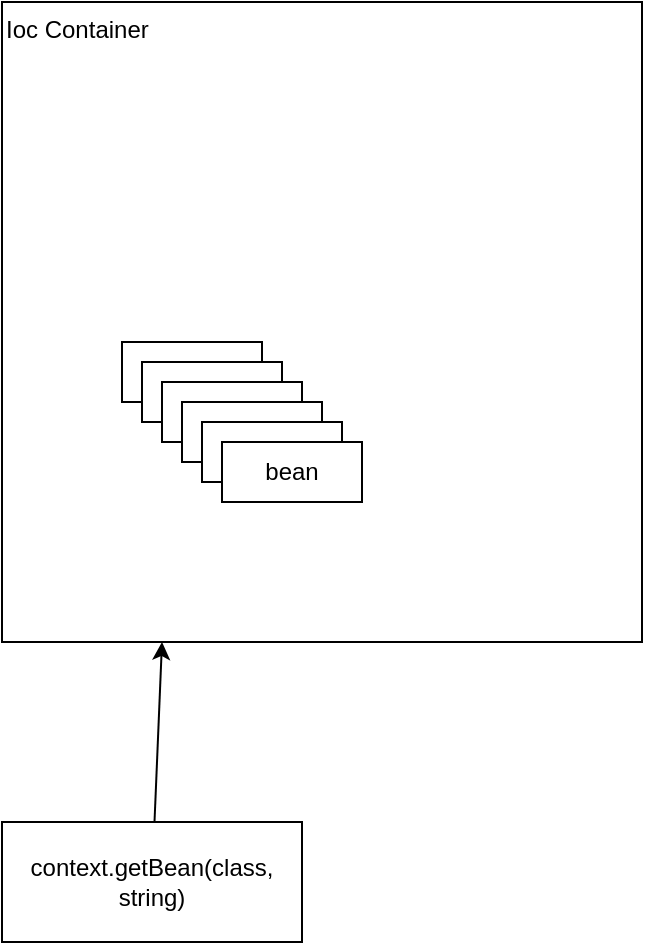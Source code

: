 <mxfile version="16.4.6" type="github">
  <diagram id="GTqQwn-BYpsyxhlhB6gD" name="第 1 页">
    <mxGraphModel dx="716" dy="531" grid="1" gridSize="10" guides="1" tooltips="1" connect="1" arrows="1" fold="1" page="1" pageScale="1" pageWidth="827" pageHeight="1169" math="0" shadow="0">
      <root>
        <mxCell id="0" />
        <mxCell id="1" parent="0" />
        <mxCell id="BKS__MrW8ptgUIP7V3R3-8" value="" style="group" vertex="1" connectable="0" parent="1">
          <mxGeometry x="180" y="30" width="320" height="320" as="geometry" />
        </mxCell>
        <mxCell id="BKS__MrW8ptgUIP7V3R3-1" value="Ioc Container" style="whiteSpace=wrap;html=1;aspect=fixed;align=left;verticalAlign=top;" vertex="1" parent="BKS__MrW8ptgUIP7V3R3-8">
          <mxGeometry width="320" height="320" as="geometry" />
        </mxCell>
        <mxCell id="BKS__MrW8ptgUIP7V3R3-2" value="bean" style="rounded=0;whiteSpace=wrap;html=1;" vertex="1" parent="BKS__MrW8ptgUIP7V3R3-8">
          <mxGeometry x="60" y="170" width="70" height="30" as="geometry" />
        </mxCell>
        <mxCell id="BKS__MrW8ptgUIP7V3R3-3" value="bean" style="rounded=0;whiteSpace=wrap;html=1;" vertex="1" parent="BKS__MrW8ptgUIP7V3R3-8">
          <mxGeometry x="70" y="180" width="70" height="30" as="geometry" />
        </mxCell>
        <mxCell id="BKS__MrW8ptgUIP7V3R3-4" value="bean" style="rounded=0;whiteSpace=wrap;html=1;" vertex="1" parent="BKS__MrW8ptgUIP7V3R3-8">
          <mxGeometry x="80" y="190" width="70" height="30" as="geometry" />
        </mxCell>
        <mxCell id="BKS__MrW8ptgUIP7V3R3-5" value="bean" style="rounded=0;whiteSpace=wrap;html=1;" vertex="1" parent="BKS__MrW8ptgUIP7V3R3-8">
          <mxGeometry x="90" y="200" width="70" height="30" as="geometry" />
        </mxCell>
        <mxCell id="BKS__MrW8ptgUIP7V3R3-6" value="bean" style="rounded=0;whiteSpace=wrap;html=1;" vertex="1" parent="BKS__MrW8ptgUIP7V3R3-8">
          <mxGeometry x="100" y="210" width="70" height="30" as="geometry" />
        </mxCell>
        <mxCell id="BKS__MrW8ptgUIP7V3R3-7" value="bean" style="rounded=0;whiteSpace=wrap;html=1;" vertex="1" parent="BKS__MrW8ptgUIP7V3R3-8">
          <mxGeometry x="110" y="220" width="70" height="30" as="geometry" />
        </mxCell>
        <mxCell id="BKS__MrW8ptgUIP7V3R3-11" style="edgeStyle=none;rounded=0;orthogonalLoop=1;jettySize=auto;html=1;entryX=0.25;entryY=1;entryDx=0;entryDy=0;" edge="1" parent="1" source="BKS__MrW8ptgUIP7V3R3-9" target="BKS__MrW8ptgUIP7V3R3-1">
          <mxGeometry relative="1" as="geometry" />
        </mxCell>
        <mxCell id="BKS__MrW8ptgUIP7V3R3-9" value="context.getBean(class,&lt;br&gt;string)" style="rounded=0;whiteSpace=wrap;html=1;" vertex="1" parent="1">
          <mxGeometry x="180" y="440" width="150" height="60" as="geometry" />
        </mxCell>
      </root>
    </mxGraphModel>
  </diagram>
</mxfile>
